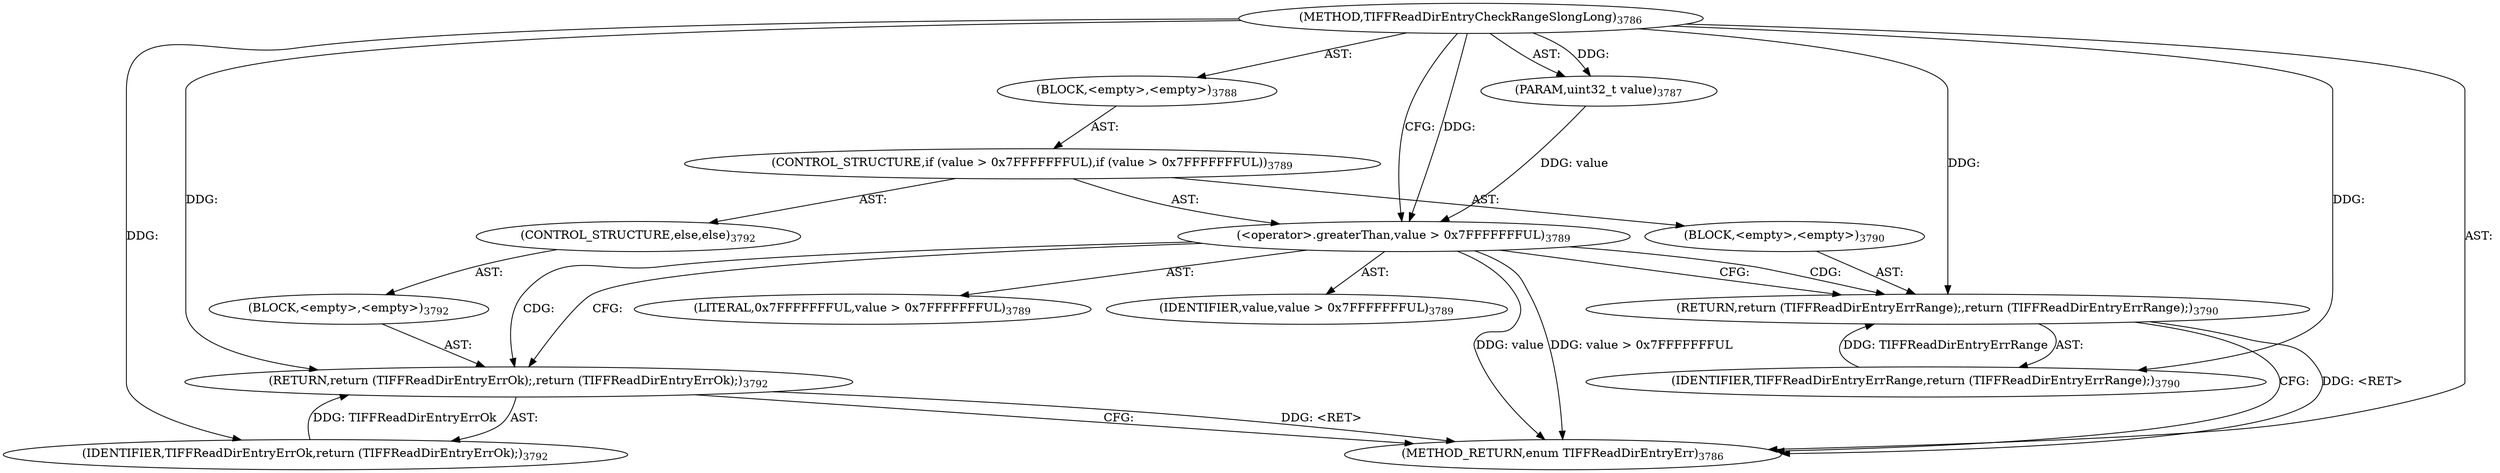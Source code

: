 digraph "TIFFReadDirEntryCheckRangeSlongLong" {  
"87857" [label = <(METHOD,TIFFReadDirEntryCheckRangeSlongLong)<SUB>3786</SUB>> ]
"87858" [label = <(PARAM,uint32_t value)<SUB>3787</SUB>> ]
"87859" [label = <(BLOCK,&lt;empty&gt;,&lt;empty&gt;)<SUB>3788</SUB>> ]
"87860" [label = <(CONTROL_STRUCTURE,if (value &gt; 0x7FFFFFFFUL),if (value &gt; 0x7FFFFFFFUL))<SUB>3789</SUB>> ]
"87861" [label = <(&lt;operator&gt;.greaterThan,value &gt; 0x7FFFFFFFUL)<SUB>3789</SUB>> ]
"87862" [label = <(IDENTIFIER,value,value &gt; 0x7FFFFFFFUL)<SUB>3789</SUB>> ]
"87863" [label = <(LITERAL,0x7FFFFFFFUL,value &gt; 0x7FFFFFFFUL)<SUB>3789</SUB>> ]
"87864" [label = <(BLOCK,&lt;empty&gt;,&lt;empty&gt;)<SUB>3790</SUB>> ]
"87865" [label = <(RETURN,return (TIFFReadDirEntryErrRange);,return (TIFFReadDirEntryErrRange);)<SUB>3790</SUB>> ]
"87866" [label = <(IDENTIFIER,TIFFReadDirEntryErrRange,return (TIFFReadDirEntryErrRange);)<SUB>3790</SUB>> ]
"87867" [label = <(CONTROL_STRUCTURE,else,else)<SUB>3792</SUB>> ]
"87868" [label = <(BLOCK,&lt;empty&gt;,&lt;empty&gt;)<SUB>3792</SUB>> ]
"87869" [label = <(RETURN,return (TIFFReadDirEntryErrOk);,return (TIFFReadDirEntryErrOk);)<SUB>3792</SUB>> ]
"87870" [label = <(IDENTIFIER,TIFFReadDirEntryErrOk,return (TIFFReadDirEntryErrOk);)<SUB>3792</SUB>> ]
"87871" [label = <(METHOD_RETURN,enum TIFFReadDirEntryErr)<SUB>3786</SUB>> ]
  "87857" -> "87858"  [ label = "AST: "] 
  "87857" -> "87859"  [ label = "AST: "] 
  "87857" -> "87871"  [ label = "AST: "] 
  "87859" -> "87860"  [ label = "AST: "] 
  "87860" -> "87861"  [ label = "AST: "] 
  "87860" -> "87864"  [ label = "AST: "] 
  "87860" -> "87867"  [ label = "AST: "] 
  "87861" -> "87862"  [ label = "AST: "] 
  "87861" -> "87863"  [ label = "AST: "] 
  "87864" -> "87865"  [ label = "AST: "] 
  "87865" -> "87866"  [ label = "AST: "] 
  "87867" -> "87868"  [ label = "AST: "] 
  "87868" -> "87869"  [ label = "AST: "] 
  "87869" -> "87870"  [ label = "AST: "] 
  "87861" -> "87865"  [ label = "CFG: "] 
  "87861" -> "87869"  [ label = "CFG: "] 
  "87865" -> "87871"  [ label = "CFG: "] 
  "87869" -> "87871"  [ label = "CFG: "] 
  "87857" -> "87861"  [ label = "CFG: "] 
  "87865" -> "87871"  [ label = "DDG: &lt;RET&gt;"] 
  "87869" -> "87871"  [ label = "DDG: &lt;RET&gt;"] 
  "87861" -> "87871"  [ label = "DDG: value"] 
  "87861" -> "87871"  [ label = "DDG: value &gt; 0x7FFFFFFFUL"] 
  "87857" -> "87858"  [ label = "DDG: "] 
  "87858" -> "87861"  [ label = "DDG: value"] 
  "87857" -> "87861"  [ label = "DDG: "] 
  "87866" -> "87865"  [ label = "DDG: TIFFReadDirEntryErrRange"] 
  "87857" -> "87865"  [ label = "DDG: "] 
  "87857" -> "87866"  [ label = "DDG: "] 
  "87870" -> "87869"  [ label = "DDG: TIFFReadDirEntryErrOk"] 
  "87857" -> "87869"  [ label = "DDG: "] 
  "87857" -> "87870"  [ label = "DDG: "] 
  "87861" -> "87865"  [ label = "CDG: "] 
  "87861" -> "87869"  [ label = "CDG: "] 
}
